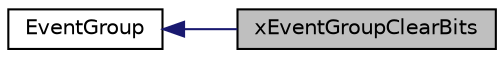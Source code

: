 digraph "xEventGroupClearBits"
{
  edge [fontname="Helvetica",fontsize="10",labelfontname="Helvetica",labelfontsize="10"];
  node [fontname="Helvetica",fontsize="10",shape=record];
  rankdir=LR;
  Node0 [label="xEventGroupClearBits",height=0.2,width=0.4,color="black", fillcolor="grey75", style="filled" fontcolor="black"];
  Node1 [label="EventGroup",height=0.2,width=0.4,color="black", fillcolor="white", style="filled",URL="$dc/d84/group__EventGroup.html"];
  Node1->Node0 [shape=plaintext, color="midnightblue", dir="back", style="solid"];
}
